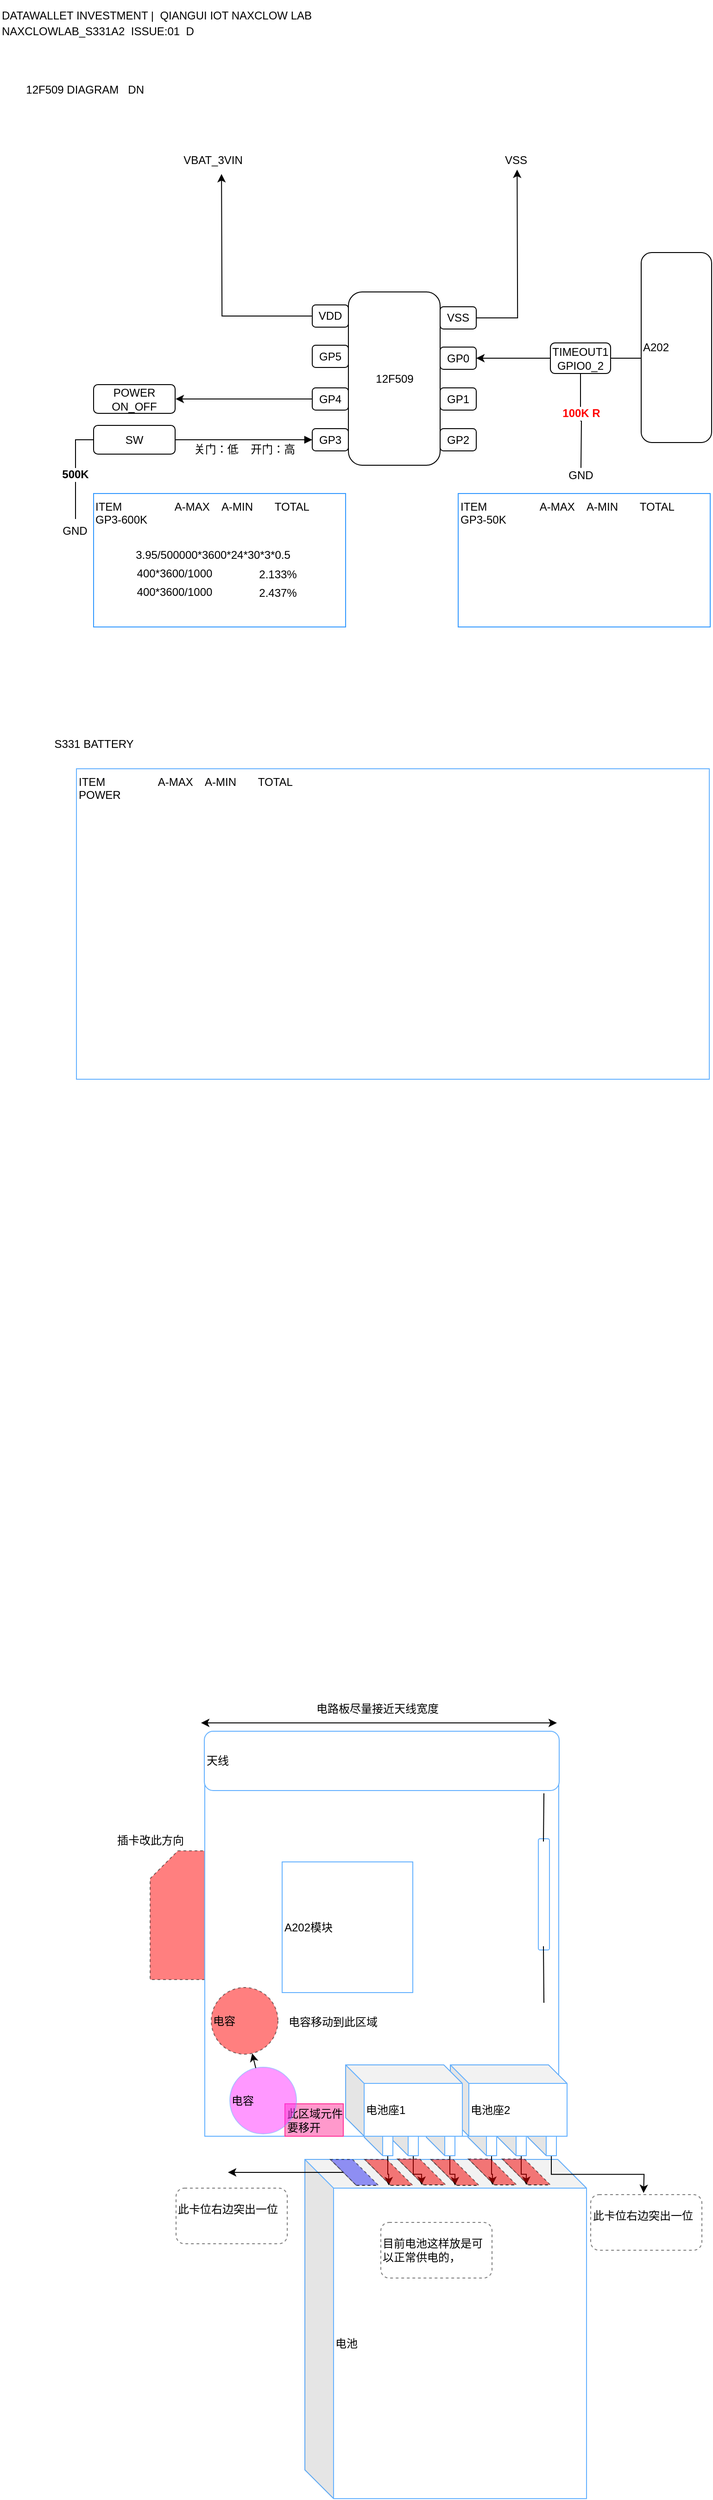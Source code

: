<mxfile version="10.6.5" type="github"><diagram id="NPV2oDqq05w-u9intcN8" name="12f509diagramblock"><mxGraphModel dx="1542" dy="767" grid="0" gridSize="10" guides="1" tooltips="1" connect="1" arrows="1" fold="1" page="1" pageScale="1" pageWidth="827" pageHeight="3600" math="0" shadow="0"><root><mxCell id="0"/><mxCell id="1" parent="0"/><mxCell id="7EI73FPIn31tIyxDaneZ-109" value="" style="shape=card;whiteSpace=wrap;html=1;dashed=1;strokeColor=#000000;fillColor=#FF0000;opacity=50;align=left;" parent="1" vertex="1"><mxGeometry x="179" y="2004" width="80" height="139" as="geometry"/></mxCell><mxCell id="7EI73FPIn31tIyxDaneZ-85" value="电池" style="shape=cube;whiteSpace=wrap;html=1;boundedLbl=1;backgroundOutline=1;darkOpacity=0.05;darkOpacity2=0.1;strokeColor=#66B2FF;fillColor=#FFFFFF;align=left;size=31;" parent="1" vertex="1"><mxGeometry x="346" y="2337" width="304" height="366" as="geometry"/></mxCell><mxCell id="7EI73FPIn31tIyxDaneZ-122" style="edgeStyle=orthogonalEdgeStyle;rounded=0;orthogonalLoop=1;jettySize=auto;html=1;exitX=0;exitY=0;exitDx=25.5;exitDy=42;exitPerimeter=0;" parent="1" source="7EI73FPIn31tIyxDaneZ-100" target="7EI73FPIn31tIyxDaneZ-115" edge="1"><mxGeometry relative="1" as="geometry"/></mxCell><mxCell id="7EI73FPIn31tIyxDaneZ-100" value="" style="shape=cube;whiteSpace=wrap;html=1;boundedLbl=1;backgroundOutline=1;darkOpacity=0.05;darkOpacity2=0.1;strokeColor=#66B2FF;fillColor=#FFFFFF;align=left;" parent="1" vertex="1"><mxGeometry x="477" y="2291" width="31" height="42" as="geometry"/></mxCell><mxCell id="7EI73FPIn31tIyxDaneZ-123" style="edgeStyle=orthogonalEdgeStyle;rounded=0;orthogonalLoop=1;jettySize=auto;html=1;exitX=0;exitY=0;exitDx=25.5;exitDy=42;exitPerimeter=0;" parent="1" source="7EI73FPIn31tIyxDaneZ-98" target="7EI73FPIn31tIyxDaneZ-116" edge="1"><mxGeometry relative="1" as="geometry"/></mxCell><mxCell id="7EI73FPIn31tIyxDaneZ-98" value="" style="shape=cube;whiteSpace=wrap;html=1;boundedLbl=1;backgroundOutline=1;darkOpacity=0.05;darkOpacity2=0.1;strokeColor=#66B2FF;fillColor=#FFFFFF;align=left;" parent="1" vertex="1"><mxGeometry x="437.5" y="2291" width="31" height="42" as="geometry"/></mxCell><mxCell id="7EI73FPIn31tIyxDaneZ-124" style="edgeStyle=orthogonalEdgeStyle;rounded=0;orthogonalLoop=1;jettySize=auto;html=1;exitX=0;exitY=0;exitDx=25.5;exitDy=42;exitPerimeter=0;" parent="1" source="7EI73FPIn31tIyxDaneZ-97" target="7EI73FPIn31tIyxDaneZ-117" edge="1"><mxGeometry relative="1" as="geometry"/></mxCell><mxCell id="7EI73FPIn31tIyxDaneZ-97" value="" style="shape=cube;whiteSpace=wrap;html=1;boundedLbl=1;backgroundOutline=1;darkOpacity=0.05;darkOpacity2=0.1;strokeColor=#66B2FF;fillColor=#FFFFFF;align=left;" parent="1" vertex="1"><mxGeometry x="410" y="2291" width="31" height="42" as="geometry"/></mxCell><mxCell id="7EI73FPIn31tIyxDaneZ-125" style="edgeStyle=orthogonalEdgeStyle;rounded=0;orthogonalLoop=1;jettySize=auto;html=1;exitX=0;exitY=0;exitDx=25.5;exitDy=42;exitPerimeter=0;" parent="1" source="7EI73FPIn31tIyxDaneZ-101" edge="1"><mxGeometry relative="1" as="geometry"><mxPoint x="711.571" y="2373.286" as="targetPoint"/></mxGeometry></mxCell><mxCell id="7EI73FPIn31tIyxDaneZ-101" value="" style="shape=cube;whiteSpace=wrap;html=1;boundedLbl=1;backgroundOutline=1;darkOpacity=0.05;darkOpacity2=0.1;strokeColor=#66B2FF;fillColor=#FFFFFF;align=left;" parent="1" vertex="1"><mxGeometry x="586.5" y="2291" width="31" height="42" as="geometry"/></mxCell><mxCell id="7EI73FPIn31tIyxDaneZ-120" style="edgeStyle=orthogonalEdgeStyle;rounded=0;orthogonalLoop=1;jettySize=auto;html=1;exitX=0;exitY=0;exitDx=25.5;exitDy=42;exitPerimeter=0;" parent="1" source="7EI73FPIn31tIyxDaneZ-102" target="7EI73FPIn31tIyxDaneZ-113" edge="1"><mxGeometry relative="1" as="geometry"/></mxCell><mxCell id="7EI73FPIn31tIyxDaneZ-102" value="" style="shape=cube;whiteSpace=wrap;html=1;boundedLbl=1;backgroundOutline=1;darkOpacity=0.05;darkOpacity2=0.1;strokeColor=#66B2FF;fillColor=#FFFFFF;align=left;" parent="1" vertex="1"><mxGeometry x="554" y="2291" width="31" height="42" as="geometry"/></mxCell><mxCell id="7EI73FPIn31tIyxDaneZ-121" style="edgeStyle=orthogonalEdgeStyle;rounded=0;orthogonalLoop=1;jettySize=auto;html=1;exitX=0;exitY=0;exitDx=25.5;exitDy=42;exitPerimeter=0;" parent="1" source="7EI73FPIn31tIyxDaneZ-103" target="7EI73FPIn31tIyxDaneZ-114" edge="1"><mxGeometry relative="1" as="geometry"/></mxCell><mxCell id="7EI73FPIn31tIyxDaneZ-103" value="" style="shape=cube;whiteSpace=wrap;html=1;boundedLbl=1;backgroundOutline=1;darkOpacity=0.05;darkOpacity2=0.1;strokeColor=#66B2FF;fillColor=#FFFFFF;align=left;" parent="1" vertex="1"><mxGeometry x="522" y="2291" width="31" height="42" as="geometry"/></mxCell><mxCell id="7EI73FPIn31tIyxDaneZ-82" value="" style="whiteSpace=wrap;html=1;aspect=fixed;strokeColor=#66B2FF;fillColor=#FFFFFF;align=left;" parent="1" vertex="1"><mxGeometry x="238" y="1930" width="382" height="382" as="geometry"/></mxCell><mxCell id="7EI73FPIn31tIyxDaneZ-94" value="此区域元件要移开" style="rounded=0;whiteSpace=wrap;html=1;strokeColor=#FF3399;fillColor=#FF99CC;align=left;" parent="1" vertex="1"><mxGeometry x="324.5" y="2277" width="63" height="35" as="geometry"/></mxCell><mxCell id="5WTXFJCiFJjkUuX3-Zvz-34" value="DATAWALLET INVESTMENT |&amp;nbsp; QIANGUI IOT NAXCLOW LAB" style="text;html=1;strokeColor=none;fillColor=none;align=left;verticalAlign=middle;whiteSpace=wrap;rounded=0;fontColor=#000000;" parent="1" vertex="1"><mxGeometry x="17" y="7.5" width="396" height="32" as="geometry"/></mxCell><mxCell id="5WTXFJCiFJjkUuX3-Zvz-35" value="NAXCLOWLAB_S331A2&amp;nbsp; ISSUE:01&amp;nbsp; D" style="text;html=1;strokeColor=none;fillColor=none;align=left;verticalAlign=middle;whiteSpace=wrap;rounded=0;fontColor=#000000;" parent="1" vertex="1"><mxGeometry x="17" y="31.5" width="389" height="19" as="geometry"/></mxCell><mxCell id="5WTXFJCiFJjkUuX3-Zvz-38" value="12F509 DIAGRAM&amp;nbsp; &amp;nbsp;DN&amp;nbsp;" style="text;html=1;strokeColor=none;fillColor=none;align=center;verticalAlign=middle;whiteSpace=wrap;rounded=0;fontColor=#000000;" parent="1" vertex="1"><mxGeometry x="42" y="95.5" width="137" height="16" as="geometry"/></mxCell><mxCell id="5WTXFJCiFJjkUuX3-Zvz-41" style="edgeStyle=orthogonalEdgeStyle;rounded=0;orthogonalLoop=1;jettySize=auto;html=1;exitX=0;exitY=0.5;exitDx=0;exitDy=0;startArrow=none;startFill=0;endArrow=none;endFill=0;fontColor=#000000;" parent="1" source="5WTXFJCiFJjkUuX3-Zvz-17" edge="1"><mxGeometry relative="1" as="geometry"><mxPoint x="98.5" y="567" as="targetPoint"/><Array as="points"><mxPoint x="98.5" y="482"/></Array></mxGeometry></mxCell><mxCell id="5WTXFJCiFJjkUuX3-Zvz-42" value="500K" style="text;html=1;resizable=0;points=[];align=center;verticalAlign=middle;labelBackgroundColor=#ffffff;fontColor=#000000;fontStyle=1" parent="5WTXFJCiFJjkUuX3-Zvz-41" vertex="1" connectable="0"><mxGeometry x="-0.339" y="-2" relative="1" as="geometry"><mxPoint x="1.5" y="22.5" as="offset"/></mxGeometry></mxCell><mxCell id="5WTXFJCiFJjkUuX3-Zvz-43" value="GND" style="text;html=1;strokeColor=none;fillColor=none;align=center;verticalAlign=middle;whiteSpace=wrap;rounded=0;fontColor=#000000;" parent="1" vertex="1"><mxGeometry x="78" y="569.5" width="40" height="20" as="geometry"/></mxCell><mxCell id="5WTXFJCiFJjkUuX3-Zvz-50" style="edgeStyle=orthogonalEdgeStyle;rounded=0;orthogonalLoop=1;jettySize=auto;html=1;exitX=1;exitY=0.5;exitDx=0;exitDy=0;startArrow=none;startFill=0;endArrow=none;endFill=0;fontColor=#000000;" parent="1" source="5WTXFJCiFJjkUuX3-Zvz-25" edge="1"><mxGeometry relative="1" as="geometry"><mxPoint x="746.077" y="394" as="targetPoint"/></mxGeometry></mxCell><mxCell id="5WTXFJCiFJjkUuX3-Zvz-77" value="A202" style="rounded=1;whiteSpace=wrap;html=1;strokeColor=#000000;fillColor=#ffffff;fontColor=#000000;align=left;" parent="1" vertex="1"><mxGeometry x="709" y="279.5" width="76" height="205" as="geometry"/></mxCell><mxCell id="5WTXFJCiFJjkUuX3-Zvz-11" value="" style="group" parent="1" vertex="1" connectable="0"><mxGeometry x="354" y="322" width="177" height="187" as="geometry"/></mxCell><mxCell id="5WTXFJCiFJjkUuX3-Zvz-1" value="" style="rounded=1;whiteSpace=wrap;html=1;" parent="5WTXFJCiFJjkUuX3-Zvz-11" vertex="1"><mxGeometry x="39" width="99" height="187" as="geometry"/></mxCell><mxCell id="5WTXFJCiFJjkUuX3-Zvz-2" value="12F509" style="text;html=1;strokeColor=none;fillColor=none;align=center;verticalAlign=middle;whiteSpace=wrap;rounded=0;" parent="5WTXFJCiFJjkUuX3-Zvz-11" vertex="1"><mxGeometry x="68.5" y="83.5" width="40" height="20" as="geometry"/></mxCell><mxCell id="5WTXFJCiFJjkUuX3-Zvz-3" value="VSS" style="rounded=1;whiteSpace=wrap;html=1;" parent="5WTXFJCiFJjkUuX3-Zvz-11" vertex="1"><mxGeometry x="138" y="16" width="39" height="24" as="geometry"/></mxCell><mxCell id="5WTXFJCiFJjkUuX3-Zvz-4" value="VDD" style="rounded=1;whiteSpace=wrap;html=1;" parent="5WTXFJCiFJjkUuX3-Zvz-11" vertex="1"><mxGeometry y="14" width="39" height="24" as="geometry"/></mxCell><mxCell id="5WTXFJCiFJjkUuX3-Zvz-5" value="GP0" style="rounded=1;whiteSpace=wrap;html=1;" parent="5WTXFJCiFJjkUuX3-Zvz-11" vertex="1"><mxGeometry x="138" y="59.5" width="39" height="24" as="geometry"/></mxCell><mxCell id="5WTXFJCiFJjkUuX3-Zvz-6" value="GP1" style="rounded=1;whiteSpace=wrap;html=1;" parent="5WTXFJCiFJjkUuX3-Zvz-11" vertex="1"><mxGeometry x="138" y="103.5" width="39" height="24" as="geometry"/></mxCell><mxCell id="5WTXFJCiFJjkUuX3-Zvz-7" value="GP2" style="rounded=1;whiteSpace=wrap;html=1;" parent="5WTXFJCiFJjkUuX3-Zvz-11" vertex="1"><mxGeometry x="138" y="147.5" width="39" height="24" as="geometry"/></mxCell><mxCell id="5WTXFJCiFJjkUuX3-Zvz-8" value="GP5" style="rounded=1;whiteSpace=wrap;html=1;" parent="5WTXFJCiFJjkUuX3-Zvz-11" vertex="1"><mxGeometry y="57.5" width="39" height="24" as="geometry"/></mxCell><mxCell id="5WTXFJCiFJjkUuX3-Zvz-9" value="GP4" style="rounded=1;whiteSpace=wrap;html=1;" parent="5WTXFJCiFJjkUuX3-Zvz-11" vertex="1"><mxGeometry y="103.5" width="39" height="24" as="geometry"/></mxCell><mxCell id="5WTXFJCiFJjkUuX3-Zvz-10" value="GP3" style="rounded=1;whiteSpace=wrap;html=1;" parent="5WTXFJCiFJjkUuX3-Zvz-11" vertex="1"><mxGeometry y="147.5" width="39" height="24" as="geometry"/></mxCell><mxCell id="5WTXFJCiFJjkUuX3-Zvz-13" style="edgeStyle=orthogonalEdgeStyle;rounded=0;orthogonalLoop=1;jettySize=auto;html=1;exitX=0;exitY=0.5;exitDx=0;exitDy=0;startArrow=block;startFill=1;endArrow=none;endFill=0;" parent="1" source="5WTXFJCiFJjkUuX3-Zvz-10" edge="1"><mxGeometry relative="1" as="geometry"><mxPoint x="206.53" y="481.5" as="targetPoint"/></mxGeometry></mxCell><mxCell id="5WTXFJCiFJjkUuX3-Zvz-14" style="edgeStyle=orthogonalEdgeStyle;rounded=0;orthogonalLoop=1;jettySize=auto;html=1;exitX=0;exitY=0.5;exitDx=0;exitDy=0;" parent="1" source="5WTXFJCiFJjkUuX3-Zvz-9" edge="1"><mxGeometry relative="1" as="geometry"><mxPoint x="206.53" y="437.5" as="targetPoint"/></mxGeometry></mxCell><mxCell id="5WTXFJCiFJjkUuX3-Zvz-16" value="POWER ON_OFF" style="rounded=1;whiteSpace=wrap;html=1;" parent="1" vertex="1"><mxGeometry x="118" y="422" width="88" height="31" as="geometry"/></mxCell><mxCell id="5WTXFJCiFJjkUuX3-Zvz-17" value="SW" style="rounded=1;whiteSpace=wrap;html=1;" parent="1" vertex="1"><mxGeometry x="118" y="466" width="88" height="31" as="geometry"/></mxCell><mxCell id="5WTXFJCiFJjkUuX3-Zvz-18" style="edgeStyle=orthogonalEdgeStyle;rounded=0;orthogonalLoop=1;jettySize=auto;html=1;exitX=0;exitY=0.5;exitDx=0;exitDy=0;" parent="1" source="5WTXFJCiFJjkUuX3-Zvz-4" edge="1"><mxGeometry relative="1" as="geometry"><mxPoint x="256.054" y="194.789" as="targetPoint"/></mxGeometry></mxCell><mxCell id="5WTXFJCiFJjkUuX3-Zvz-19" style="edgeStyle=orthogonalEdgeStyle;rounded=0;orthogonalLoop=1;jettySize=auto;html=1;exitX=1;exitY=0.5;exitDx=0;exitDy=0;" parent="1" source="5WTXFJCiFJjkUuX3-Zvz-3" edge="1"><mxGeometry relative="1" as="geometry"><mxPoint x="575.101" y="190.027" as="targetPoint"/></mxGeometry></mxCell><mxCell id="5WTXFJCiFJjkUuX3-Zvz-20" value="VBAT_3VIN" style="text;html=1;strokeColor=none;fillColor=none;align=center;verticalAlign=middle;whiteSpace=wrap;rounded=0;" parent="1" vertex="1"><mxGeometry x="227" y="169.5" width="40" height="20" as="geometry"/></mxCell><mxCell id="5WTXFJCiFJjkUuX3-Zvz-23" value="VSS" style="text;html=1;strokeColor=none;fillColor=none;align=center;verticalAlign=middle;whiteSpace=wrap;rounded=0;" parent="1" vertex="1"><mxGeometry x="554" y="169.5" width="40" height="20" as="geometry"/></mxCell><mxCell id="5WTXFJCiFJjkUuX3-Zvz-27" style="edgeStyle=orthogonalEdgeStyle;rounded=0;orthogonalLoop=1;jettySize=auto;html=1;exitX=0.5;exitY=1;exitDx=0;exitDy=0;startArrow=none;startFill=0;endArrow=none;endFill=0;" parent="1" source="5WTXFJCiFJjkUuX3-Zvz-25" edge="1"><mxGeometry relative="1" as="geometry"><mxPoint x="644" y="511.932" as="targetPoint"/></mxGeometry></mxCell><mxCell id="5WTXFJCiFJjkUuX3-Zvz-28" value="100K R" style="text;html=1;resizable=0;points=[];align=center;verticalAlign=middle;labelBackgroundColor=#ffffff;fontColor=#FF0000;fontStyle=1" parent="5WTXFJCiFJjkUuX3-Zvz-27" vertex="1" connectable="0"><mxGeometry x="0.291" relative="1" as="geometry"><mxPoint x="-0.5" y="-22.5" as="offset"/></mxGeometry></mxCell><mxCell id="5WTXFJCiFJjkUuX3-Zvz-25" value="TIMEOUT1&lt;br&gt;GPIO0_2&lt;br&gt;" style="rounded=1;whiteSpace=wrap;html=1;" parent="1" vertex="1"><mxGeometry x="611" y="377" width="65" height="33" as="geometry"/></mxCell><mxCell id="5WTXFJCiFJjkUuX3-Zvz-26" value="" style="edgeStyle=orthogonalEdgeStyle;rounded=0;orthogonalLoop=1;jettySize=auto;html=1;startArrow=classic;startFill=1;endArrow=none;endFill=0;" parent="1" source="5WTXFJCiFJjkUuX3-Zvz-5" target="5WTXFJCiFJjkUuX3-Zvz-25" edge="1"><mxGeometry relative="1" as="geometry"/></mxCell><mxCell id="5WTXFJCiFJjkUuX3-Zvz-29" value="GND" style="text;html=1;strokeColor=none;fillColor=none;align=center;verticalAlign=middle;whiteSpace=wrap;rounded=0;fontColor=#000000;" parent="1" vertex="1"><mxGeometry x="624" y="509.5" width="40" height="20" as="geometry"/></mxCell><mxCell id="5WTXFJCiFJjkUuX3-Zvz-31" value="关门：低&amp;nbsp; &amp;nbsp; 开门：高" style="text;html=1;strokeColor=none;fillColor=none;align=center;verticalAlign=middle;whiteSpace=wrap;rounded=0;fontColor=#000000;" parent="1" vertex="1"><mxGeometry x="206" y="481.5" width="150" height="21" as="geometry"/></mxCell><mxCell id="7EI73FPIn31tIyxDaneZ-74" value="ITEM&amp;nbsp; &amp;nbsp; &amp;nbsp; &amp;nbsp; &amp;nbsp; &amp;nbsp; &amp;nbsp; &amp;nbsp; &amp;nbsp;A-MAX&amp;nbsp; &amp;nbsp; A-MIN&amp;nbsp; &amp;nbsp; &amp;nbsp; &amp;nbsp;TOTAL&amp;nbsp; &amp;nbsp;&lt;br&gt;GP3-600K&amp;nbsp; &amp;nbsp; &amp;nbsp; &amp;nbsp; &amp;nbsp;&amp;nbsp;&lt;br&gt;" style="rounded=0;whiteSpace=wrap;html=1;align=left;verticalAlign=top;strokeColor=#3399FF;" parent="1" vertex="1"><mxGeometry x="118" y="539.5" width="272" height="144" as="geometry"/></mxCell><mxCell id="7EI73FPIn31tIyxDaneZ-75" value="ITEM&amp;nbsp; &amp;nbsp; &amp;nbsp; &amp;nbsp; &amp;nbsp; &amp;nbsp; &amp;nbsp; &amp;nbsp; &amp;nbsp;A-MAX&amp;nbsp; &amp;nbsp; A-MIN&amp;nbsp; &amp;nbsp; &amp;nbsp; &amp;nbsp;TOTAL&amp;nbsp; &amp;nbsp;&lt;br&gt;GP3-50K&amp;nbsp; &amp;nbsp; &amp;nbsp; &amp;nbsp; &amp;nbsp;&amp;nbsp;&lt;br&gt;" style="rounded=0;whiteSpace=wrap;html=1;align=left;verticalAlign=top;fillColor=#FFFFFF;strokeColor=#3399FF;" parent="1" vertex="1"><mxGeometry x="511.5" y="539.5" width="272" height="144" as="geometry"/></mxCell><mxCell id="7EI73FPIn31tIyxDaneZ-79" value="ITEM&amp;nbsp; &amp;nbsp; &amp;nbsp; &amp;nbsp; &amp;nbsp; &amp;nbsp; &amp;nbsp; &amp;nbsp; &amp;nbsp;A-MAX&amp;nbsp; &amp;nbsp; A-MIN&amp;nbsp; &amp;nbsp; &amp;nbsp; &amp;nbsp;TOTAL&amp;nbsp; &amp;nbsp;&lt;br&gt;POWER&amp;nbsp; &amp;nbsp; &amp;nbsp; &amp;nbsp; &amp;nbsp;&amp;nbsp;&lt;br&gt;" style="rounded=0;whiteSpace=wrap;html=1;align=left;verticalAlign=top;strokeColor=#66B2FF;" parent="1" vertex="1"><mxGeometry x="99.5" y="836.5" width="683" height="335" as="geometry"/></mxCell><mxCell id="7EI73FPIn31tIyxDaneZ-80" value="S331 BATTERY" style="text;html=1;strokeColor=none;fillColor=none;align=center;verticalAlign=middle;whiteSpace=wrap;rounded=0;fontColor=#000000;" parent="1" vertex="1"><mxGeometry x="49.5" y="801.5" width="137" height="16" as="geometry"/></mxCell><mxCell id="7EI73FPIn31tIyxDaneZ-81" value="天线" style="rounded=1;whiteSpace=wrap;html=1;strokeColor=#66B2FF;fillColor=#FFFFFF;align=left;" parent="1" vertex="1"><mxGeometry x="237.5" y="1875" width="383" height="64" as="geometry"/></mxCell><mxCell id="7EI73FPIn31tIyxDaneZ-83" value="A202模块" style="whiteSpace=wrap;html=1;aspect=fixed;strokeColor=#66B2FF;fillColor=#FFFFFF;align=left;" parent="1" vertex="1"><mxGeometry x="321.5" y="2016" width="141" height="141" as="geometry"/></mxCell><mxCell id="7EI73FPIn31tIyxDaneZ-84" value="电容" style="ellipse;whiteSpace=wrap;html=1;aspect=fixed;strokeColor=#66B2FF;fillColor=#FF33FF;align=left;opacity=50;" parent="1" vertex="1"><mxGeometry x="265" y="2237.5" width="72" height="72" as="geometry"/></mxCell><mxCell id="7EI73FPIn31tIyxDaneZ-87" value="电池座2" style="shape=cube;whiteSpace=wrap;html=1;boundedLbl=1;backgroundOutline=1;darkOpacity=0.05;darkOpacity2=0.1;strokeColor=#66B2FF;fillColor=#FFFFFF;align=left;" parent="1" vertex="1"><mxGeometry x="503" y="2235" width="126" height="77" as="geometry"/></mxCell><mxCell id="7EI73FPIn31tIyxDaneZ-86" value="电池座1" style="shape=cube;whiteSpace=wrap;html=1;boundedLbl=1;backgroundOutline=1;darkOpacity=0.05;darkOpacity2=0.1;strokeColor=#66B2FF;fillColor=#FFFFFF;align=left;" parent="1" vertex="1"><mxGeometry x="390" y="2235" width="126" height="77" as="geometry"/></mxCell><mxCell id="7EI73FPIn31tIyxDaneZ-89" value="" style="rounded=1;whiteSpace=wrap;html=1;strokeColor=#66B2FF;fillColor=#FFFFFF;align=left;rotation=90;" parent="1" vertex="1"><mxGeometry x="544" y="2045" width="120" height="12" as="geometry"/></mxCell><mxCell id="7EI73FPIn31tIyxDaneZ-92" value="" style="endArrow=none;html=1;" parent="1" edge="1"><mxGeometry width="50" height="50" relative="1" as="geometry"><mxPoint x="604" y="2168" as="sourcePoint"/><mxPoint x="603.5" y="2107" as="targetPoint"/></mxGeometry></mxCell><mxCell id="7EI73FPIn31tIyxDaneZ-93" value="" style="endArrow=none;html=1;" parent="1" edge="1"><mxGeometry width="50" height="50" relative="1" as="geometry"><mxPoint x="603.5" y="1994" as="sourcePoint"/><mxPoint x="604" y="1942" as="targetPoint"/></mxGeometry></mxCell><mxCell id="7EI73FPIn31tIyxDaneZ-95" value="" style="endArrow=classic;startArrow=classic;html=1;" parent="1" edge="1"><mxGeometry width="50" height="50" relative="1" as="geometry"><mxPoint x="234" y="1866" as="sourcePoint"/><mxPoint x="618" y="1866" as="targetPoint"/></mxGeometry></mxCell><mxCell id="7EI73FPIn31tIyxDaneZ-96" value="电路板尽量接近天线宽度" style="text;html=1;strokeColor=none;fillColor=none;align=center;verticalAlign=middle;whiteSpace=wrap;rounded=0;" parent="1" vertex="1"><mxGeometry x="346" y="1841.5" width="157" height="18" as="geometry"/></mxCell><mxCell id="7EI73FPIn31tIyxDaneZ-105" value="电容" style="ellipse;whiteSpace=wrap;html=1;aspect=fixed;strokeColor=#000000;fillColor=#FF0000;align=left;opacity=50;dashed=1;" parent="1" vertex="1"><mxGeometry x="245" y="2151.5" width="72" height="72" as="geometry"/></mxCell><mxCell id="7EI73FPIn31tIyxDaneZ-106" value="" style="endArrow=classic;html=1;" parent="1" source="7EI73FPIn31tIyxDaneZ-84" target="7EI73FPIn31tIyxDaneZ-105" edge="1"><mxGeometry width="50" height="50" relative="1" as="geometry"><mxPoint x="268" y="2261" as="sourcePoint"/><mxPoint x="318" y="2211" as="targetPoint"/></mxGeometry></mxCell><mxCell id="7EI73FPIn31tIyxDaneZ-107" value="电容移动到此区域" style="text;html=1;strokeColor=none;fillColor=none;align=center;verticalAlign=middle;whiteSpace=wrap;rounded=0;dashed=1;opacity=50;" parent="1" vertex="1"><mxGeometry x="314" y="2178" width="125" height="22" as="geometry"/></mxCell><mxCell id="7EI73FPIn31tIyxDaneZ-110" value="插卡改此方向" style="text;html=1;strokeColor=none;fillColor=none;align=center;verticalAlign=middle;whiteSpace=wrap;rounded=0;dashed=1;opacity=50;" parent="1" vertex="1"><mxGeometry x="116.5" y="1982" width="125" height="22" as="geometry"/></mxCell><mxCell id="7EI73FPIn31tIyxDaneZ-113" value="" style="shape=cube;whiteSpace=wrap;html=1;boundedLbl=1;backgroundOutline=1;darkOpacity=0.05;darkOpacity2=0.1;dashed=1;strokeColor=#000000;fillColor=#FF0000;opacity=50;align=left;size=79;" parent="1" vertex="1"><mxGeometry x="559" y="2336.5" width="52" height="28" as="geometry"/></mxCell><mxCell id="7EI73FPIn31tIyxDaneZ-114" value="" style="shape=cube;whiteSpace=wrap;html=1;boundedLbl=1;backgroundOutline=1;darkOpacity=0.05;darkOpacity2=0.1;dashed=1;strokeColor=#000000;fillColor=#FF0000;opacity=50;align=left;size=79;" parent="1" vertex="1"><mxGeometry x="522.5" y="2336.5" width="52" height="28" as="geometry"/></mxCell><mxCell id="7EI73FPIn31tIyxDaneZ-115" value="" style="shape=cube;whiteSpace=wrap;html=1;boundedLbl=1;backgroundOutline=1;darkOpacity=0.05;darkOpacity2=0.1;dashed=1;strokeColor=#000000;fillColor=#FF0000;opacity=50;align=left;size=79;" parent="1" vertex="1"><mxGeometry x="482" y="2337" width="52" height="28" as="geometry"/></mxCell><mxCell id="7EI73FPIn31tIyxDaneZ-116" value="" style="shape=cube;whiteSpace=wrap;html=1;boundedLbl=1;backgroundOutline=1;darkOpacity=0.05;darkOpacity2=0.1;dashed=1;strokeColor=#000000;fillColor=#FF0000;opacity=50;align=left;size=79;" parent="1" vertex="1"><mxGeometry x="446" y="2336.5" width="52" height="28" as="geometry"/></mxCell><mxCell id="7EI73FPIn31tIyxDaneZ-117" value="" style="shape=cube;whiteSpace=wrap;html=1;boundedLbl=1;backgroundOutline=1;darkOpacity=0.05;darkOpacity2=0.1;dashed=1;strokeColor=#000000;fillColor=#FF0000;opacity=50;align=left;size=79;" parent="1" vertex="1"><mxGeometry x="410.5" y="2337" width="52" height="28" as="geometry"/></mxCell><mxCell id="7EI73FPIn31tIyxDaneZ-127" style="edgeStyle=orthogonalEdgeStyle;rounded=0;orthogonalLoop=1;jettySize=auto;html=1;exitX=0;exitY=0;exitDx=14;exitDy=14;exitPerimeter=0;" parent="1" source="7EI73FPIn31tIyxDaneZ-118" edge="1"><mxGeometry relative="1" as="geometry"><mxPoint x="263" y="2351" as="targetPoint"/></mxGeometry></mxCell><mxCell id="7EI73FPIn31tIyxDaneZ-118" value="" style="shape=cube;whiteSpace=wrap;html=1;boundedLbl=1;backgroundOutline=1;darkOpacity=0.05;darkOpacity2=0.1;dashed=1;strokeColor=#000000;fillColor=#3333FF;opacity=50;align=left;size=79;" parent="1" vertex="1"><mxGeometry x="373.5" y="2337" width="52" height="28" as="geometry"/></mxCell><mxCell id="7EI73FPIn31tIyxDaneZ-119" value="目前电池这样放是可以正常供电的，" style="rounded=1;whiteSpace=wrap;html=1;dashed=1;strokeColor=#000000;fillColor=#FFFFFF;opacity=50;align=left;" parent="1" vertex="1"><mxGeometry x="428" y="2405" width="120" height="60" as="geometry"/></mxCell><mxCell id="7EI73FPIn31tIyxDaneZ-126" value="此卡位右边突出一位&lt;br&gt;&lt;br&gt;" style="rounded=1;whiteSpace=wrap;html=1;dashed=1;strokeColor=#000000;fillColor=#FFFFFF;opacity=50;align=left;" parent="1" vertex="1"><mxGeometry x="654.5" y="2375" width="120" height="60" as="geometry"/></mxCell><mxCell id="7EI73FPIn31tIyxDaneZ-128" value="此卡位右边突出一位&lt;br&gt;&lt;br&gt;" style="rounded=1;whiteSpace=wrap;html=1;dashed=1;strokeColor=#000000;fillColor=#FFFFFF;opacity=50;align=left;" parent="1" vertex="1"><mxGeometry x="207" y="2368" width="120" height="60" as="geometry"/></mxCell><mxCell id="lP-U77LXRY3G6laFUX5f-1" value="3.95/500000*3600*24*30*3*0.5" style="text;html=1;strokeColor=none;fillColor=none;align=center;verticalAlign=middle;whiteSpace=wrap;rounded=0;" vertex="1" parent="1"><mxGeometry x="145" y="595" width="204" height="22" as="geometry"/></mxCell><mxCell id="lP-U77LXRY3G6laFUX5f-4" value="400*3600/1000" style="text;html=1;strokeColor=none;fillColor=none;align=center;verticalAlign=middle;whiteSpace=wrap;rounded=0;" vertex="1" parent="1"><mxGeometry x="159" y="617" width="93" height="17" as="geometry"/></mxCell><mxCell id="lP-U77LXRY3G6laFUX5f-5" value="2.133%" style="text;html=1;strokeColor=none;fillColor=none;align=center;verticalAlign=middle;whiteSpace=wrap;rounded=0;" vertex="1" parent="1"><mxGeometry x="297" y="617" width="40" height="20" as="geometry"/></mxCell><mxCell id="lP-U77LXRY3G6laFUX5f-6" value="400*3600/1000" style="text;html=1;strokeColor=none;fillColor=none;align=center;verticalAlign=middle;whiteSpace=wrap;rounded=0;" vertex="1" parent="1"><mxGeometry x="159" y="637" width="93" height="17" as="geometry"/></mxCell><mxCell id="lP-U77LXRY3G6laFUX5f-7" value="2.437%" style="text;html=1;strokeColor=none;fillColor=none;align=center;verticalAlign=middle;whiteSpace=wrap;rounded=0;" vertex="1" parent="1"><mxGeometry x="297" y="637" width="40" height="20" as="geometry"/></mxCell></root></mxGraphModel></diagram></mxfile>